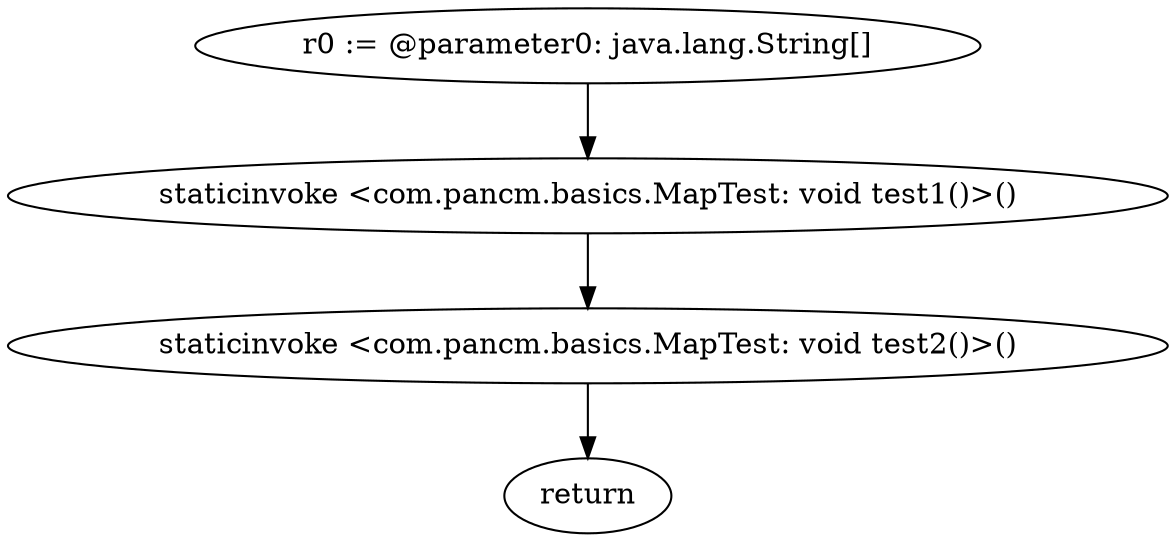 digraph "unitGraph" {
    "r0 := @parameter0: java.lang.String[]"
    "staticinvoke <com.pancm.basics.MapTest: void test1()>()"
    "staticinvoke <com.pancm.basics.MapTest: void test2()>()"
    "return"
    "r0 := @parameter0: java.lang.String[]"->"staticinvoke <com.pancm.basics.MapTest: void test1()>()";
    "staticinvoke <com.pancm.basics.MapTest: void test1()>()"->"staticinvoke <com.pancm.basics.MapTest: void test2()>()";
    "staticinvoke <com.pancm.basics.MapTest: void test2()>()"->"return";
}
